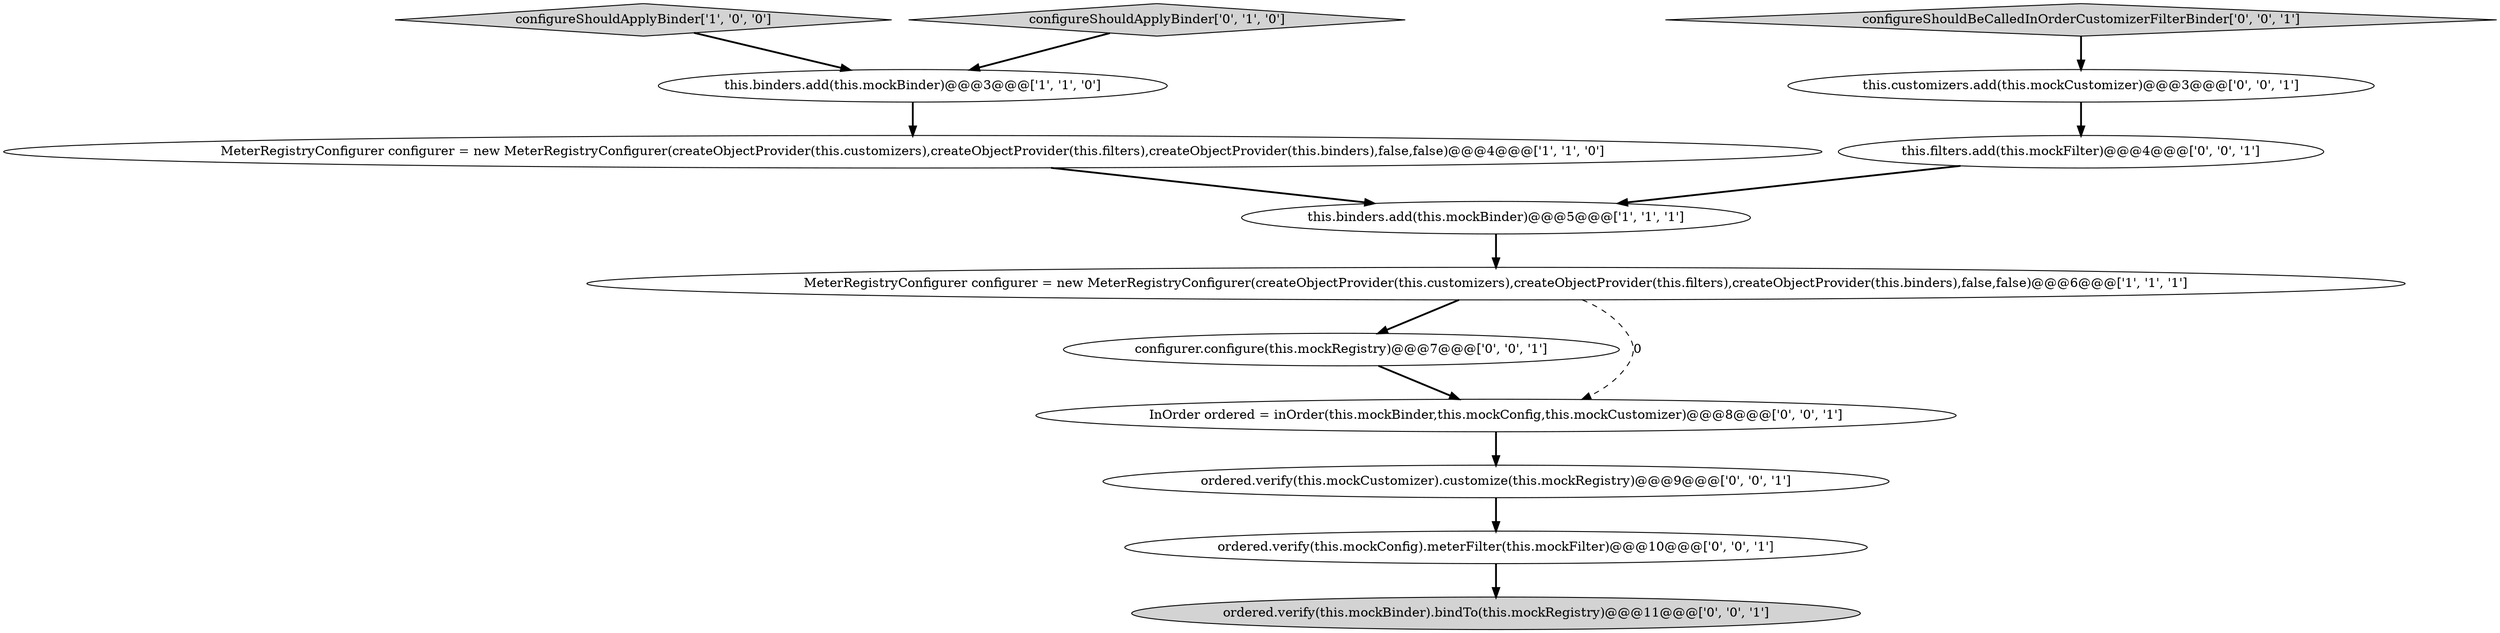 digraph {
13 [style = filled, label = "ordered.verify(this.mockConfig).meterFilter(this.mockFilter)@@@10@@@['0', '0', '1']", fillcolor = white, shape = ellipse image = "AAA0AAABBB3BBB"];
4 [style = filled, label = "configureShouldApplyBinder['1', '0', '0']", fillcolor = lightgray, shape = diamond image = "AAA0AAABBB1BBB"];
11 [style = filled, label = "ordered.verify(this.mockBinder).bindTo(this.mockRegistry)@@@11@@@['0', '0', '1']", fillcolor = lightgray, shape = ellipse image = "AAA0AAABBB3BBB"];
1 [style = filled, label = "this.binders.add(this.mockBinder)@@@3@@@['1', '1', '0']", fillcolor = white, shape = ellipse image = "AAA0AAABBB1BBB"];
12 [style = filled, label = "ordered.verify(this.mockCustomizer).customize(this.mockRegistry)@@@9@@@['0', '0', '1']", fillcolor = white, shape = ellipse image = "AAA0AAABBB3BBB"];
2 [style = filled, label = "MeterRegistryConfigurer configurer = new MeterRegistryConfigurer(createObjectProvider(this.customizers),createObjectProvider(this.filters),createObjectProvider(this.binders),false,false)@@@4@@@['1', '1', '0']", fillcolor = white, shape = ellipse image = "AAA0AAABBB1BBB"];
6 [style = filled, label = "configureShouldBeCalledInOrderCustomizerFilterBinder['0', '0', '1']", fillcolor = lightgray, shape = diamond image = "AAA0AAABBB3BBB"];
7 [style = filled, label = "configurer.configure(this.mockRegistry)@@@7@@@['0', '0', '1']", fillcolor = white, shape = ellipse image = "AAA0AAABBB3BBB"];
0 [style = filled, label = "MeterRegistryConfigurer configurer = new MeterRegistryConfigurer(createObjectProvider(this.customizers),createObjectProvider(this.filters),createObjectProvider(this.binders),false,false)@@@6@@@['1', '1', '1']", fillcolor = white, shape = ellipse image = "AAA0AAABBB1BBB"];
10 [style = filled, label = "this.filters.add(this.mockFilter)@@@4@@@['0', '0', '1']", fillcolor = white, shape = ellipse image = "AAA0AAABBB3BBB"];
8 [style = filled, label = "InOrder ordered = inOrder(this.mockBinder,this.mockConfig,this.mockCustomizer)@@@8@@@['0', '0', '1']", fillcolor = white, shape = ellipse image = "AAA0AAABBB3BBB"];
5 [style = filled, label = "configureShouldApplyBinder['0', '1', '0']", fillcolor = lightgray, shape = diamond image = "AAA0AAABBB2BBB"];
9 [style = filled, label = "this.customizers.add(this.mockCustomizer)@@@3@@@['0', '0', '1']", fillcolor = white, shape = ellipse image = "AAA0AAABBB3BBB"];
3 [style = filled, label = "this.binders.add(this.mockBinder)@@@5@@@['1', '1', '1']", fillcolor = white, shape = ellipse image = "AAA0AAABBB1BBB"];
12->13 [style = bold, label=""];
5->1 [style = bold, label=""];
10->3 [style = bold, label=""];
0->8 [style = dashed, label="0"];
4->1 [style = bold, label=""];
1->2 [style = bold, label=""];
9->10 [style = bold, label=""];
6->9 [style = bold, label=""];
7->8 [style = bold, label=""];
13->11 [style = bold, label=""];
8->12 [style = bold, label=""];
3->0 [style = bold, label=""];
2->3 [style = bold, label=""];
0->7 [style = bold, label=""];
}
